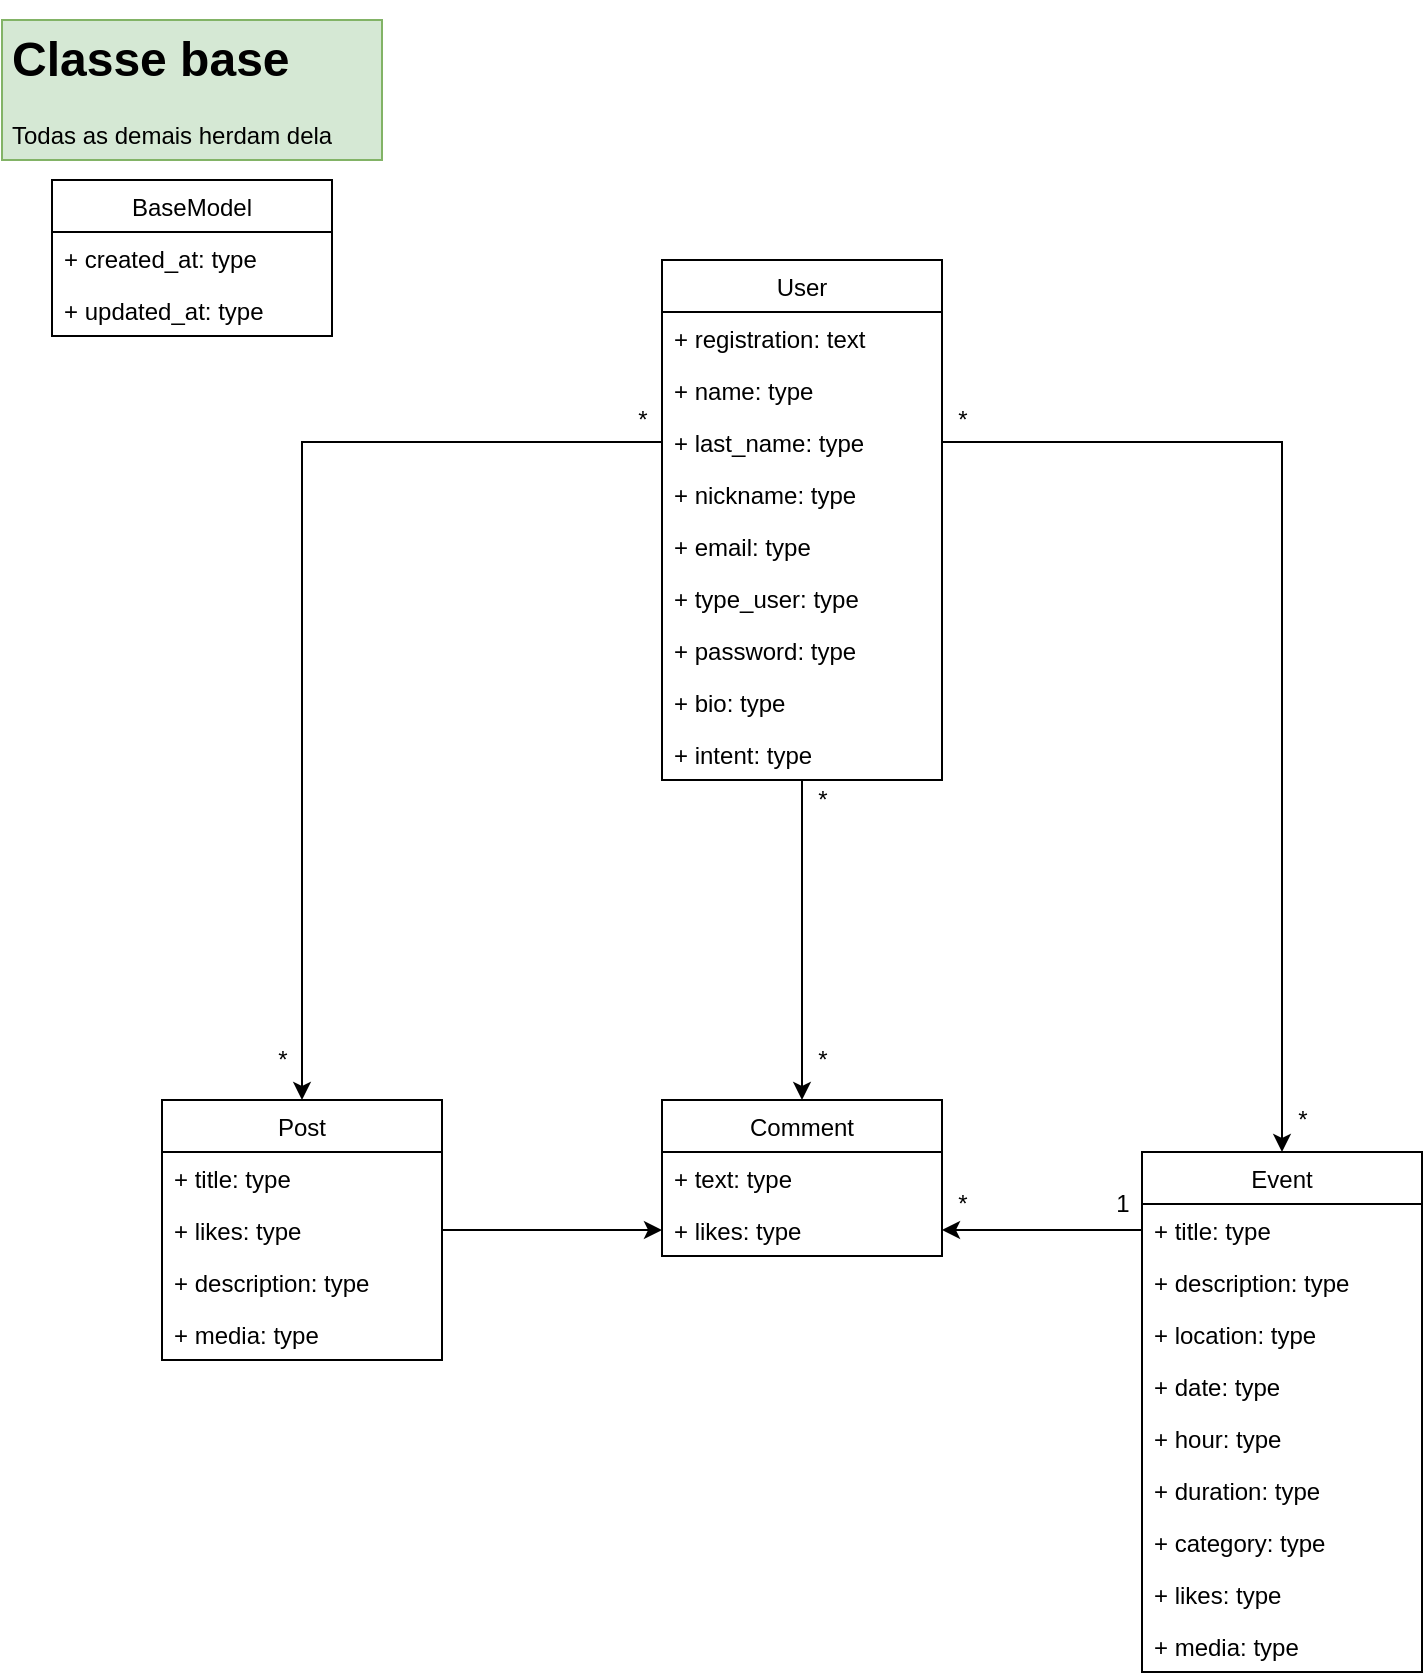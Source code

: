 <mxfile version="12.4.8" type="device"><diagram id="T_hkhEAk2t3_erNRfxUc" name="Page-1"><mxGraphModel dx="820" dy="1608" grid="1" gridSize="10" guides="1" tooltips="1" connect="1" arrows="1" fold="1" page="1" pageScale="1" pageWidth="827" pageHeight="1169" math="0" shadow="0"><root><mxCell id="0"/><mxCell id="1" parent="0"/><mxCell id="JD7DREb2MIf0B7WFcdMv-42" style="edgeStyle=orthogonalEdgeStyle;rounded=0;orthogonalLoop=1;jettySize=auto;html=1;entryX=0.5;entryY=0;entryDx=0;entryDy=0;" edge="1" parent="1" source="JD7DREb2MIf0B7WFcdMv-1" target="JD7DREb2MIf0B7WFcdMv-9"><mxGeometry relative="1" as="geometry"/></mxCell><mxCell id="JD7DREb2MIf0B7WFcdMv-1" value="User" style="swimlane;fontStyle=0;childLayout=stackLayout;horizontal=1;startSize=26;fillColor=none;horizontalStack=0;resizeParent=1;resizeParentMax=0;resizeLast=0;collapsible=1;marginBottom=0;" vertex="1" parent="1"><mxGeometry x="330" y="-200" width="140" height="260" as="geometry"/></mxCell><mxCell id="JD7DREb2MIf0B7WFcdMv-2" value="+ registration: text" style="text;strokeColor=none;fillColor=none;align=left;verticalAlign=top;spacingLeft=4;spacingRight=4;overflow=hidden;rotatable=0;points=[[0,0.5],[1,0.5]];portConstraint=eastwest;" vertex="1" parent="JD7DREb2MIf0B7WFcdMv-1"><mxGeometry y="26" width="140" height="26" as="geometry"/></mxCell><mxCell id="JD7DREb2MIf0B7WFcdMv-3" value="+ name: type" style="text;strokeColor=none;fillColor=none;align=left;verticalAlign=top;spacingLeft=4;spacingRight=4;overflow=hidden;rotatable=0;points=[[0,0.5],[1,0.5]];portConstraint=eastwest;" vertex="1" parent="JD7DREb2MIf0B7WFcdMv-1"><mxGeometry y="52" width="140" height="26" as="geometry"/></mxCell><mxCell id="JD7DREb2MIf0B7WFcdMv-4" value="+ last_name: type" style="text;strokeColor=none;fillColor=none;align=left;verticalAlign=top;spacingLeft=4;spacingRight=4;overflow=hidden;rotatable=0;points=[[0,0.5],[1,0.5]];portConstraint=eastwest;" vertex="1" parent="JD7DREb2MIf0B7WFcdMv-1"><mxGeometry y="78" width="140" height="26" as="geometry"/></mxCell><mxCell id="JD7DREb2MIf0B7WFcdMv-32" value="+ nickname: type" style="text;strokeColor=none;fillColor=none;align=left;verticalAlign=top;spacingLeft=4;spacingRight=4;overflow=hidden;rotatable=0;points=[[0,0.5],[1,0.5]];portConstraint=eastwest;" vertex="1" parent="JD7DREb2MIf0B7WFcdMv-1"><mxGeometry y="104" width="140" height="26" as="geometry"/></mxCell><mxCell id="JD7DREb2MIf0B7WFcdMv-30" value="+ email: type" style="text;strokeColor=none;fillColor=none;align=left;verticalAlign=top;spacingLeft=4;spacingRight=4;overflow=hidden;rotatable=0;points=[[0,0.5],[1,0.5]];portConstraint=eastwest;" vertex="1" parent="JD7DREb2MIf0B7WFcdMv-1"><mxGeometry y="130" width="140" height="26" as="geometry"/></mxCell><mxCell id="JD7DREb2MIf0B7WFcdMv-27" value="+ type_user: type" style="text;strokeColor=none;fillColor=none;align=left;verticalAlign=top;spacingLeft=4;spacingRight=4;overflow=hidden;rotatable=0;points=[[0,0.5],[1,0.5]];portConstraint=eastwest;" vertex="1" parent="JD7DREb2MIf0B7WFcdMv-1"><mxGeometry y="156" width="140" height="26" as="geometry"/></mxCell><mxCell id="JD7DREb2MIf0B7WFcdMv-35" value="+ password: type" style="text;strokeColor=none;fillColor=none;align=left;verticalAlign=top;spacingLeft=4;spacingRight=4;overflow=hidden;rotatable=0;points=[[0,0.5],[1,0.5]];portConstraint=eastwest;" vertex="1" parent="JD7DREb2MIf0B7WFcdMv-1"><mxGeometry y="182" width="140" height="26" as="geometry"/></mxCell><mxCell id="JD7DREb2MIf0B7WFcdMv-33" value="+ bio: type" style="text;strokeColor=none;fillColor=none;align=left;verticalAlign=top;spacingLeft=4;spacingRight=4;overflow=hidden;rotatable=0;points=[[0,0.5],[1,0.5]];portConstraint=eastwest;" vertex="1" parent="JD7DREb2MIf0B7WFcdMv-1"><mxGeometry y="208" width="140" height="26" as="geometry"/></mxCell><mxCell id="JD7DREb2MIf0B7WFcdMv-34" value="+ intent: type" style="text;strokeColor=none;fillColor=none;align=left;verticalAlign=top;spacingLeft=4;spacingRight=4;overflow=hidden;rotatable=0;points=[[0,0.5],[1,0.5]];portConstraint=eastwest;" vertex="1" parent="JD7DREb2MIf0B7WFcdMv-1"><mxGeometry y="234" width="140" height="26" as="geometry"/></mxCell><mxCell id="JD7DREb2MIf0B7WFcdMv-5" value="Event" style="swimlane;fontStyle=0;childLayout=stackLayout;horizontal=1;startSize=26;fillColor=none;horizontalStack=0;resizeParent=1;resizeParentMax=0;resizeLast=0;collapsible=1;marginBottom=0;" vertex="1" parent="1"><mxGeometry x="570" y="246" width="140" height="260" as="geometry"/></mxCell><mxCell id="JD7DREb2MIf0B7WFcdMv-6" value="+ title: type" style="text;strokeColor=none;fillColor=none;align=left;verticalAlign=top;spacingLeft=4;spacingRight=4;overflow=hidden;rotatable=0;points=[[0,0.5],[1,0.5]];portConstraint=eastwest;" vertex="1" parent="JD7DREb2MIf0B7WFcdMv-5"><mxGeometry y="26" width="140" height="26" as="geometry"/></mxCell><mxCell id="JD7DREb2MIf0B7WFcdMv-7" value="+ description: type" style="text;strokeColor=none;fillColor=none;align=left;verticalAlign=top;spacingLeft=4;spacingRight=4;overflow=hidden;rotatable=0;points=[[0,0.5],[1,0.5]];portConstraint=eastwest;" vertex="1" parent="JD7DREb2MIf0B7WFcdMv-5"><mxGeometry y="52" width="140" height="26" as="geometry"/></mxCell><mxCell id="JD7DREb2MIf0B7WFcdMv-55" value="+ location: type" style="text;strokeColor=none;fillColor=none;align=left;verticalAlign=top;spacingLeft=4;spacingRight=4;overflow=hidden;rotatable=0;points=[[0,0.5],[1,0.5]];portConstraint=eastwest;" vertex="1" parent="JD7DREb2MIf0B7WFcdMv-5"><mxGeometry y="78" width="140" height="26" as="geometry"/></mxCell><mxCell id="JD7DREb2MIf0B7WFcdMv-53" value="+ date: type" style="text;strokeColor=none;fillColor=none;align=left;verticalAlign=top;spacingLeft=4;spacingRight=4;overflow=hidden;rotatable=0;points=[[0,0.5],[1,0.5]];portConstraint=eastwest;" vertex="1" parent="JD7DREb2MIf0B7WFcdMv-5"><mxGeometry y="104" width="140" height="26" as="geometry"/></mxCell><mxCell id="JD7DREb2MIf0B7WFcdMv-56" value="+ hour: type" style="text;strokeColor=none;fillColor=none;align=left;verticalAlign=top;spacingLeft=4;spacingRight=4;overflow=hidden;rotatable=0;points=[[0,0.5],[1,0.5]];portConstraint=eastwest;" vertex="1" parent="JD7DREb2MIf0B7WFcdMv-5"><mxGeometry y="130" width="140" height="26" as="geometry"/></mxCell><mxCell id="JD7DREb2MIf0B7WFcdMv-8" value="+ duration: type" style="text;strokeColor=none;fillColor=none;align=left;verticalAlign=top;spacingLeft=4;spacingRight=4;overflow=hidden;rotatable=0;points=[[0,0.5],[1,0.5]];portConstraint=eastwest;" vertex="1" parent="JD7DREb2MIf0B7WFcdMv-5"><mxGeometry y="156" width="140" height="26" as="geometry"/></mxCell><mxCell id="JD7DREb2MIf0B7WFcdMv-59" value="+ category: type" style="text;strokeColor=none;fillColor=none;align=left;verticalAlign=top;spacingLeft=4;spacingRight=4;overflow=hidden;rotatable=0;points=[[0,0.5],[1,0.5]];portConstraint=eastwest;" vertex="1" parent="JD7DREb2MIf0B7WFcdMv-5"><mxGeometry y="182" width="140" height="26" as="geometry"/></mxCell><mxCell id="JD7DREb2MIf0B7WFcdMv-54" value="+ likes: type" style="text;strokeColor=none;fillColor=none;align=left;verticalAlign=top;spacingLeft=4;spacingRight=4;overflow=hidden;rotatable=0;points=[[0,0.5],[1,0.5]];portConstraint=eastwest;" vertex="1" parent="JD7DREb2MIf0B7WFcdMv-5"><mxGeometry y="208" width="140" height="26" as="geometry"/></mxCell><mxCell id="JD7DREb2MIf0B7WFcdMv-58" value="+ media: type" style="text;strokeColor=none;fillColor=none;align=left;verticalAlign=top;spacingLeft=4;spacingRight=4;overflow=hidden;rotatable=0;points=[[0,0.5],[1,0.5]];portConstraint=eastwest;" vertex="1" parent="JD7DREb2MIf0B7WFcdMv-5"><mxGeometry y="234" width="140" height="26" as="geometry"/></mxCell><mxCell id="JD7DREb2MIf0B7WFcdMv-9" value="Comment" style="swimlane;fontStyle=0;childLayout=stackLayout;horizontal=1;startSize=26;fillColor=none;horizontalStack=0;resizeParent=1;resizeParentMax=0;resizeLast=0;collapsible=1;marginBottom=0;" vertex="1" parent="1"><mxGeometry x="330" y="220" width="140" height="78" as="geometry"/></mxCell><mxCell id="JD7DREb2MIf0B7WFcdMv-10" value="+ text: type" style="text;strokeColor=none;fillColor=none;align=left;verticalAlign=top;spacingLeft=4;spacingRight=4;overflow=hidden;rotatable=0;points=[[0,0.5],[1,0.5]];portConstraint=eastwest;" vertex="1" parent="JD7DREb2MIf0B7WFcdMv-9"><mxGeometry y="26" width="140" height="26" as="geometry"/></mxCell><mxCell id="JD7DREb2MIf0B7WFcdMv-11" value="+ likes: type" style="text;strokeColor=none;fillColor=none;align=left;verticalAlign=top;spacingLeft=4;spacingRight=4;overflow=hidden;rotatable=0;points=[[0,0.5],[1,0.5]];portConstraint=eastwest;" vertex="1" parent="JD7DREb2MIf0B7WFcdMv-9"><mxGeometry y="52" width="140" height="26" as="geometry"/></mxCell><mxCell id="JD7DREb2MIf0B7WFcdMv-43" style="edgeStyle=orthogonalEdgeStyle;rounded=0;orthogonalLoop=1;jettySize=auto;html=1;entryX=0;entryY=0.5;entryDx=0;entryDy=0;" edge="1" parent="1" source="JD7DREb2MIf0B7WFcdMv-13" target="JD7DREb2MIf0B7WFcdMv-11"><mxGeometry relative="1" as="geometry"/></mxCell><mxCell id="JD7DREb2MIf0B7WFcdMv-13" value="Post" style="swimlane;fontStyle=0;childLayout=stackLayout;horizontal=1;startSize=26;fillColor=none;horizontalStack=0;resizeParent=1;resizeParentMax=0;resizeLast=0;collapsible=1;marginBottom=0;" vertex="1" parent="1"><mxGeometry x="80" y="220" width="140" height="130" as="geometry"/></mxCell><mxCell id="JD7DREb2MIf0B7WFcdMv-14" value="+ title: type" style="text;strokeColor=none;fillColor=none;align=left;verticalAlign=top;spacingLeft=4;spacingRight=4;overflow=hidden;rotatable=0;points=[[0,0.5],[1,0.5]];portConstraint=eastwest;" vertex="1" parent="JD7DREb2MIf0B7WFcdMv-13"><mxGeometry y="26" width="140" height="26" as="geometry"/></mxCell><mxCell id="JD7DREb2MIf0B7WFcdMv-15" value="+ likes: type" style="text;strokeColor=none;fillColor=none;align=left;verticalAlign=top;spacingLeft=4;spacingRight=4;overflow=hidden;rotatable=0;points=[[0,0.5],[1,0.5]];portConstraint=eastwest;" vertex="1" parent="JD7DREb2MIf0B7WFcdMv-13"><mxGeometry y="52" width="140" height="26" as="geometry"/></mxCell><mxCell id="JD7DREb2MIf0B7WFcdMv-16" value="+ description: type" style="text;strokeColor=none;fillColor=none;align=left;verticalAlign=top;spacingLeft=4;spacingRight=4;overflow=hidden;rotatable=0;points=[[0,0.5],[1,0.5]];portConstraint=eastwest;" vertex="1" parent="JD7DREb2MIf0B7WFcdMv-13"><mxGeometry y="78" width="140" height="26" as="geometry"/></mxCell><mxCell id="JD7DREb2MIf0B7WFcdMv-20" value="+ media: type" style="text;strokeColor=none;fillColor=none;align=left;verticalAlign=top;spacingLeft=4;spacingRight=4;overflow=hidden;rotatable=0;points=[[0,0.5],[1,0.5]];portConstraint=eastwest;" vertex="1" parent="JD7DREb2MIf0B7WFcdMv-13"><mxGeometry y="104" width="140" height="26" as="geometry"/></mxCell><mxCell id="JD7DREb2MIf0B7WFcdMv-17" style="edgeStyle=orthogonalEdgeStyle;rounded=0;orthogonalLoop=1;jettySize=auto;html=1;entryX=0.5;entryY=0;entryDx=0;entryDy=0;" edge="1" parent="1" source="JD7DREb2MIf0B7WFcdMv-4" target="JD7DREb2MIf0B7WFcdMv-13"><mxGeometry relative="1" as="geometry"/></mxCell><mxCell id="JD7DREb2MIf0B7WFcdMv-18" style="edgeStyle=orthogonalEdgeStyle;rounded=0;orthogonalLoop=1;jettySize=auto;html=1;entryX=0.5;entryY=0;entryDx=0;entryDy=0;" edge="1" parent="1" source="JD7DREb2MIf0B7WFcdMv-4" target="JD7DREb2MIf0B7WFcdMv-5"><mxGeometry relative="1" as="geometry"/></mxCell><mxCell id="JD7DREb2MIf0B7WFcdMv-21" value="BaseModel" style="swimlane;fontStyle=0;childLayout=stackLayout;horizontal=1;startSize=26;fillColor=none;horizontalStack=0;resizeParent=1;resizeParentMax=0;resizeLast=0;collapsible=1;marginBottom=0;" vertex="1" parent="1"><mxGeometry x="25" y="-240" width="140" height="78" as="geometry"/></mxCell><mxCell id="JD7DREb2MIf0B7WFcdMv-22" value="+ created_at: type" style="text;strokeColor=none;fillColor=none;align=left;verticalAlign=top;spacingLeft=4;spacingRight=4;overflow=hidden;rotatable=0;points=[[0,0.5],[1,0.5]];portConstraint=eastwest;" vertex="1" parent="JD7DREb2MIf0B7WFcdMv-21"><mxGeometry y="26" width="140" height="26" as="geometry"/></mxCell><mxCell id="JD7DREb2MIf0B7WFcdMv-23" value="+ updated_at: type" style="text;strokeColor=none;fillColor=none;align=left;verticalAlign=top;spacingLeft=4;spacingRight=4;overflow=hidden;rotatable=0;points=[[0,0.5],[1,0.5]];portConstraint=eastwest;" vertex="1" parent="JD7DREb2MIf0B7WFcdMv-21"><mxGeometry y="52" width="140" height="26" as="geometry"/></mxCell><mxCell id="JD7DREb2MIf0B7WFcdMv-39" value="&lt;h1&gt;Classe base&lt;/h1&gt;&lt;p&gt;Todas as demais herdam dela&lt;/p&gt;" style="text;html=1;strokeColor=#82b366;fillColor=#d5e8d4;spacing=5;spacingTop=-20;whiteSpace=wrap;overflow=hidden;rounded=0;" vertex="1" parent="1"><mxGeometry y="-320" width="190" height="70" as="geometry"/></mxCell><mxCell id="JD7DREb2MIf0B7WFcdMv-44" style="edgeStyle=orthogonalEdgeStyle;rounded=0;orthogonalLoop=1;jettySize=auto;html=1;entryX=1;entryY=0.5;entryDx=0;entryDy=0;" edge="1" parent="1" source="JD7DREb2MIf0B7WFcdMv-6" target="JD7DREb2MIf0B7WFcdMv-11"><mxGeometry relative="1" as="geometry"/></mxCell><mxCell id="JD7DREb2MIf0B7WFcdMv-45" value="*" style="text;html=1;align=center;verticalAlign=middle;resizable=0;points=[];autosize=1;" vertex="1" parent="1"><mxGeometry x="470" y="-130" width="20" height="20" as="geometry"/></mxCell><mxCell id="JD7DREb2MIf0B7WFcdMv-46" value="*" style="text;html=1;align=center;verticalAlign=middle;resizable=0;points=[];autosize=1;" vertex="1" parent="1"><mxGeometry x="640" y="220" width="20" height="20" as="geometry"/></mxCell><mxCell id="JD7DREb2MIf0B7WFcdMv-47" value="*" style="text;html=1;align=center;verticalAlign=middle;resizable=0;points=[];autosize=1;" vertex="1" parent="1"><mxGeometry x="310" y="-130" width="20" height="20" as="geometry"/></mxCell><mxCell id="JD7DREb2MIf0B7WFcdMv-48" value="*" style="text;html=1;align=center;verticalAlign=middle;resizable=0;points=[];autosize=1;" vertex="1" parent="1"><mxGeometry x="130" y="190" width="20" height="20" as="geometry"/></mxCell><mxCell id="JD7DREb2MIf0B7WFcdMv-49" value="*" style="text;html=1;align=center;verticalAlign=middle;resizable=0;points=[];autosize=1;" vertex="1" parent="1"><mxGeometry x="400" y="60" width="20" height="20" as="geometry"/></mxCell><mxCell id="JD7DREb2MIf0B7WFcdMv-50" value="*" style="text;html=1;align=center;verticalAlign=middle;resizable=0;points=[];autosize=1;" vertex="1" parent="1"><mxGeometry x="400" y="190" width="20" height="20" as="geometry"/></mxCell><mxCell id="JD7DREb2MIf0B7WFcdMv-51" value="1" style="text;html=1;align=center;verticalAlign=middle;resizable=0;points=[];autosize=1;" vertex="1" parent="1"><mxGeometry x="550" y="262" width="20" height="20" as="geometry"/></mxCell><mxCell id="JD7DREb2MIf0B7WFcdMv-52" value="*" style="text;html=1;align=center;verticalAlign=middle;resizable=0;points=[];autosize=1;" vertex="1" parent="1"><mxGeometry x="470" y="262" width="20" height="20" as="geometry"/></mxCell></root></mxGraphModel></diagram></mxfile>
